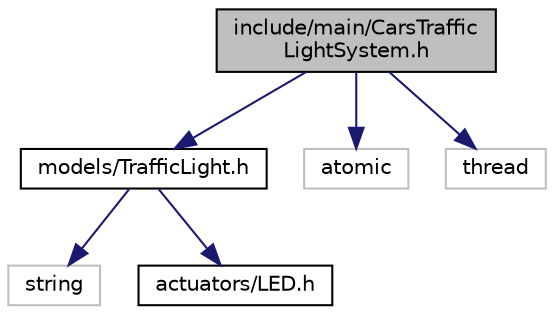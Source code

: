digraph "include/main/CarsTrafficLightSystem.h"
{
 // LATEX_PDF_SIZE
  edge [fontname="Helvetica",fontsize="10",labelfontname="Helvetica",labelfontsize="10"];
  node [fontname="Helvetica",fontsize="10",shape=record];
  Node1 [label="include/main/CarsTraffic\lLightSystem.h",height=0.2,width=0.4,color="black", fillcolor="grey75", style="filled", fontcolor="black",tooltip="Manages a traffic light system for cars using GPIO pins."];
  Node1 -> Node2 [color="midnightblue",fontsize="10",style="solid",fontname="Helvetica"];
  Node2 [label="models/TrafficLight.h",height=0.2,width=0.4,color="black", fillcolor="white", style="filled",URL="$TrafficLight_8h_source.html",tooltip=" "];
  Node2 -> Node3 [color="midnightblue",fontsize="10",style="solid",fontname="Helvetica"];
  Node3 [label="string",height=0.2,width=0.4,color="grey75", fillcolor="white", style="filled",tooltip=" "];
  Node2 -> Node4 [color="midnightblue",fontsize="10",style="solid",fontname="Helvetica"];
  Node4 [label="actuators/LED.h",height=0.2,width=0.4,color="black", fillcolor="white", style="filled",URL="$LED_8h.html",tooltip="Header file for the LED class, which controls an LED via a GPIO pin."];
  Node1 -> Node5 [color="midnightblue",fontsize="10",style="solid",fontname="Helvetica"];
  Node5 [label="atomic",height=0.2,width=0.4,color="grey75", fillcolor="white", style="filled",tooltip=" "];
  Node1 -> Node6 [color="midnightblue",fontsize="10",style="solid",fontname="Helvetica"];
  Node6 [label="thread",height=0.2,width=0.4,color="grey75", fillcolor="white", style="filled",tooltip=" "];
}
